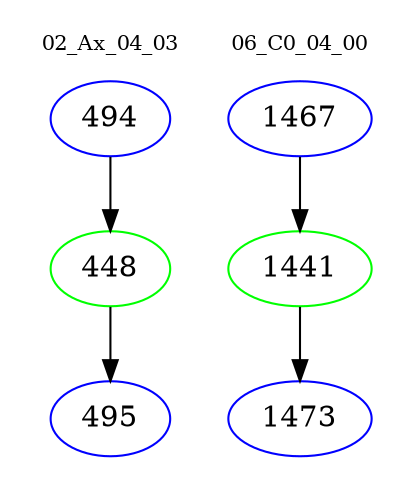 digraph{
subgraph cluster_0 {
color = white
label = "02_Ax_04_03";
fontsize=10;
T0_494 [label="494", color="blue"]
T0_494 -> T0_448 [color="black"]
T0_448 [label="448", color="green"]
T0_448 -> T0_495 [color="black"]
T0_495 [label="495", color="blue"]
}
subgraph cluster_1 {
color = white
label = "06_C0_04_00";
fontsize=10;
T1_1467 [label="1467", color="blue"]
T1_1467 -> T1_1441 [color="black"]
T1_1441 [label="1441", color="green"]
T1_1441 -> T1_1473 [color="black"]
T1_1473 [label="1473", color="blue"]
}
}
